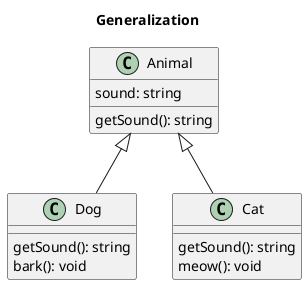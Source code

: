 @startuml
'https://plantuml.com/class-diagram
'sample code.
'todo: 예제 작성 후 png export

title Generalization

'extends

class Animal {
    sound: string
    getSound(): string
}

class Dog {
    getSound(): string
    bark(): void
}

class Cat {
    getSound(): string
    meow(): void
}

Animal<|-- Dog
Animal <|-- Cat

@enduml

@startuml

title Realization

'implements

interface Delivery {
}

class Return {
    getDeliveryPolicy()
    getDeliveryFee()
}

Delivery <|.. Return

@enduml


@startuml

title Dependency

'함수의 parameter, return, method 변수로 사용하는 경우

class User {
    getAuthentification(): Authorization
}

class Authorization {
    role: Role
    authorized: boolean
}

User ..> Authorization

@enduml

@startuml

title Association

'매개변수로 쓰이지만 A 인스턴스가 생성될 때 필수적인 요소가 아닌 경우

class User {
    addresses: List<Address>
}

class Address {
    address1: String
    address2: String
    zipcode: String
}

User --> Address

@enduml

@startuml

title Aggregation

'라이프타임 독립적.

class Car {
}

class Engine {
}

class Wheel {
}

Car o-- Engine
Car o-- Wheel

@enduml

@startuml

title composition

'라이프타임 의존적. new 생성자 사용하는 경우

class Ant {
}

class Head {
}

class Body {
}

class Leg {
}

Ant *--> Head
Ant *--> Body
Ant *--> Leg

@enduml